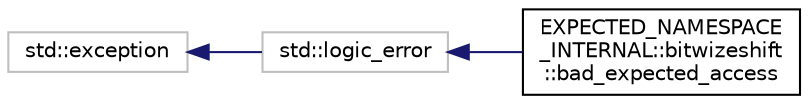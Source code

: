 digraph "Graphical Class Hierarchy"
{
  edge [fontname="Helvetica",fontsize="10",labelfontname="Helvetica",labelfontsize="10"];
  node [fontname="Helvetica",fontsize="10",shape=record];
  rankdir="LR";
  Node43 [label="std::exception",height=0.2,width=0.4,color="grey75", fillcolor="white", style="filled",tooltip="STL class. "];
  Node43 -> Node44 [dir="back",color="midnightblue",fontsize="10",style="solid",fontname="Helvetica"];
  Node44 [label="std::logic_error",height=0.2,width=0.4,color="grey75", fillcolor="white", style="filled",tooltip="STL class. "];
  Node44 -> Node0 [dir="back",color="midnightblue",fontsize="10",style="solid",fontname="Helvetica"];
  Node0 [label="EXPECTED_NAMESPACE\l_INTERNAL::bitwizeshift\l::bad_expected_access",height=0.2,width=0.4,color="black", fillcolor="white", style="filled",URL="$d6/d0a/class_e_x_p_e_c_t_e_d___n_a_m_e_s_p_a_c_e___i_n_t_e_r_n_a_l_1_1bitwizeshift_1_1bad__expected__access.html",tooltip="An exception thrown when expected::value is accessed without a contained value. "];
}
